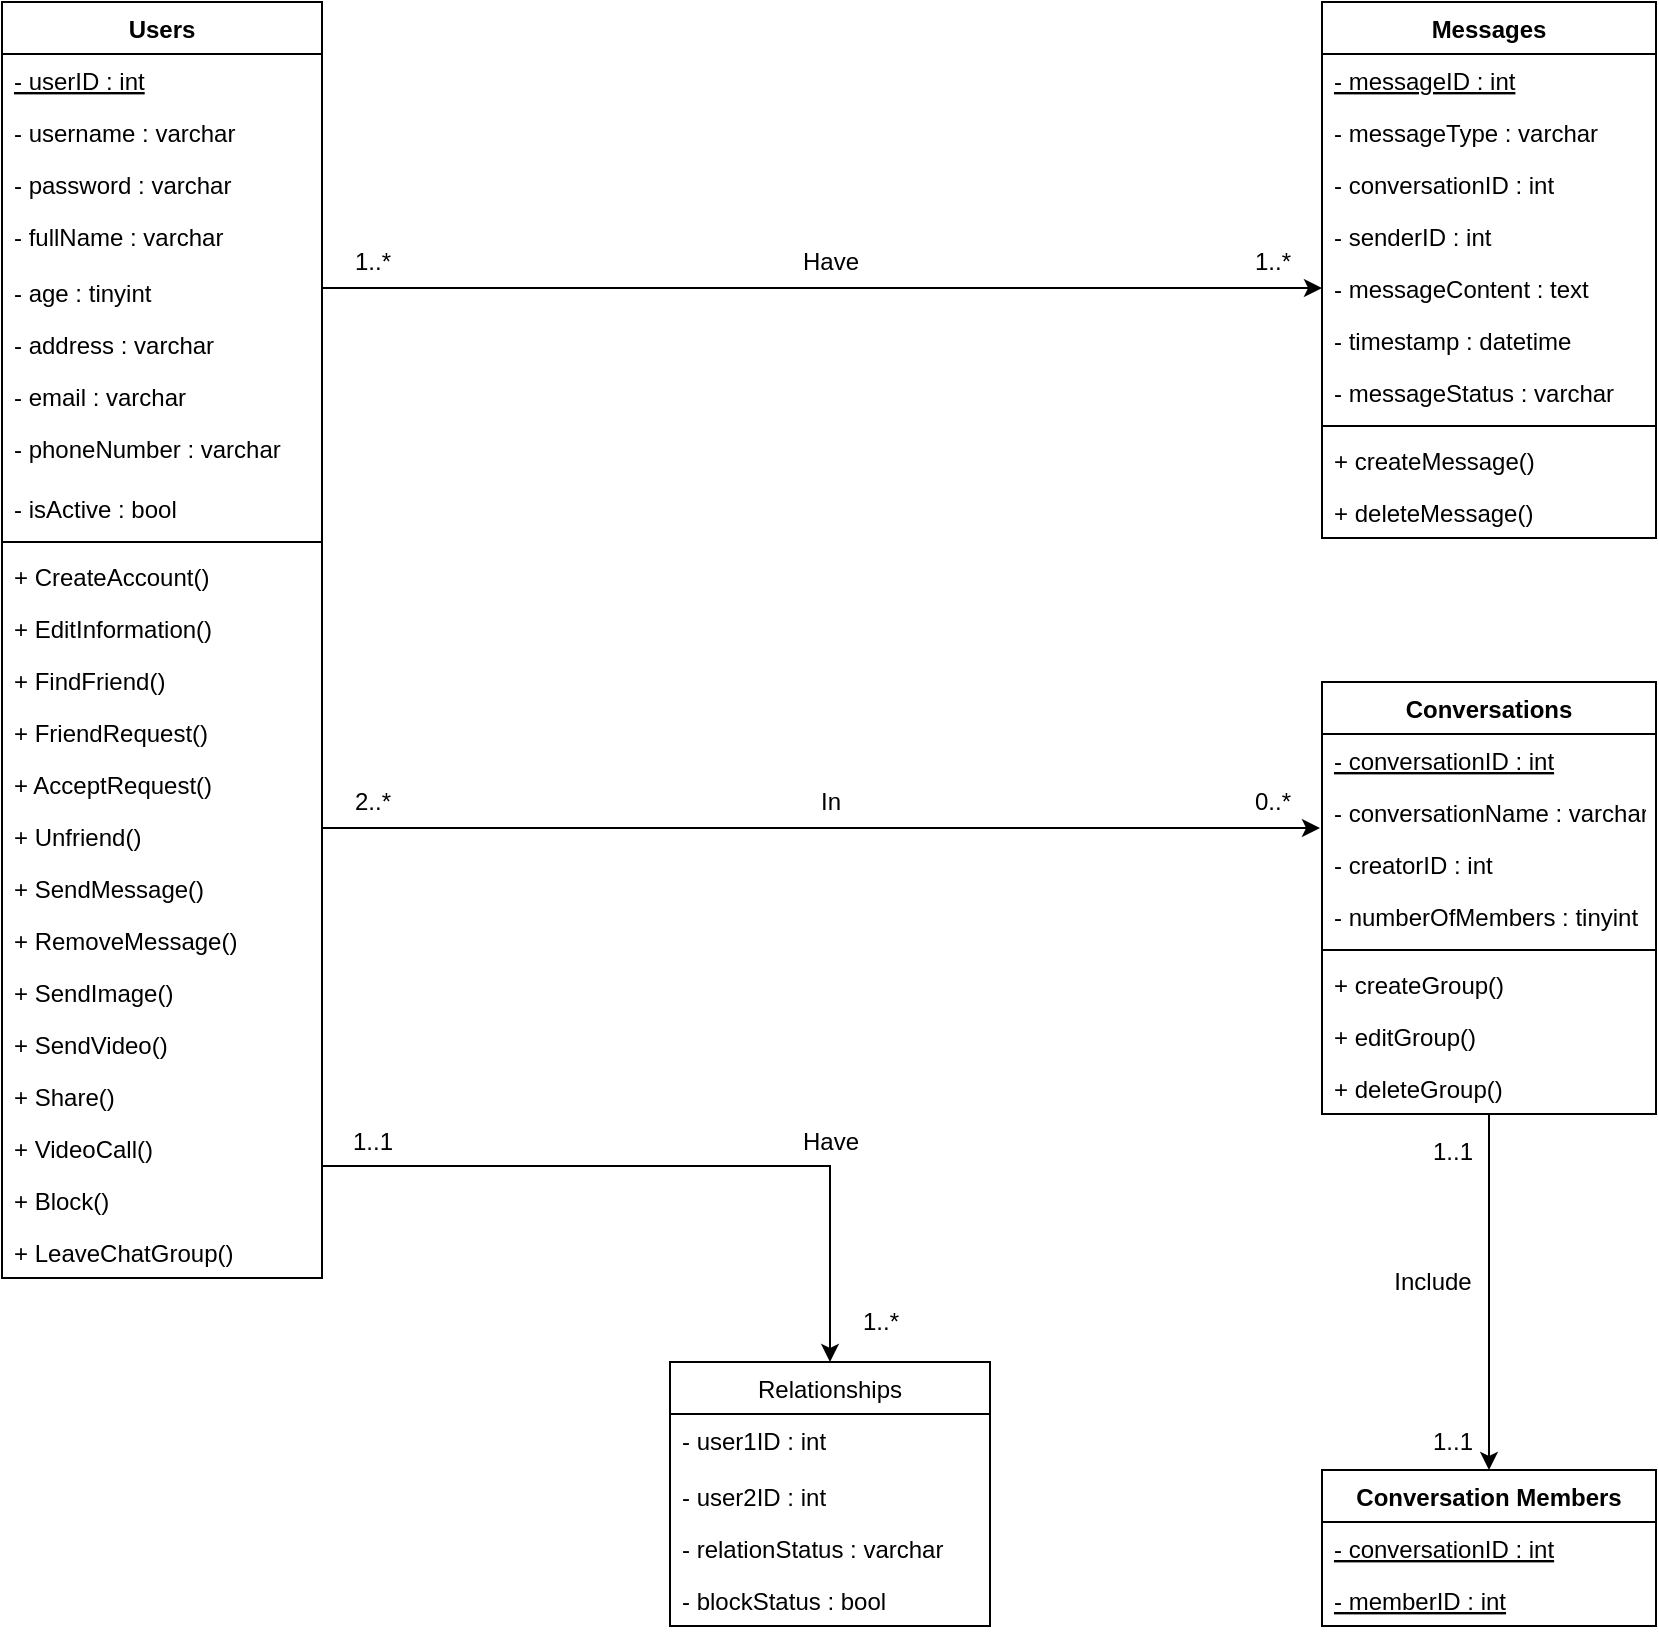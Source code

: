 <mxfile version="12.7.4" type="google"><diagram id="C5RBs43oDa-KdzZeNtuy" name="Page-1"><mxGraphModel dx="1038" dy="526" grid="1" gridSize="10" guides="1" tooltips="1" connect="1" arrows="1" fold="1" page="1" pageScale="1" pageWidth="827" pageHeight="1169" math="0" shadow="0"><root><mxCell id="WIyWlLk6GJQsqaUBKTNV-0"/><mxCell id="WIyWlLk6GJQsqaUBKTNV-1" parent="WIyWlLk6GJQsqaUBKTNV-0"/><mxCell id="VGUKHmXLUvBfdCZ7_Sph-4" value="Users" style="swimlane;fontStyle=1;align=center;verticalAlign=top;childLayout=stackLayout;horizontal=1;startSize=26;horizontalStack=0;resizeParent=1;resizeParentMax=0;resizeLast=0;collapsible=1;marginBottom=0;" parent="WIyWlLk6GJQsqaUBKTNV-1" vertex="1"><mxGeometry width="160" height="638" as="geometry"><mxRectangle width="70" height="26" as="alternateBounds"/></mxGeometry></mxCell><mxCell id="VGUKHmXLUvBfdCZ7_Sph-5" value="- userID : int" style="text;strokeColor=none;fillColor=none;align=left;verticalAlign=top;spacingLeft=4;spacingRight=4;overflow=hidden;rotatable=0;points=[[0,0.5],[1,0.5]];portConstraint=eastwest;fontStyle=4;" parent="VGUKHmXLUvBfdCZ7_Sph-4" vertex="1"><mxGeometry y="26" width="160" height="26" as="geometry"/></mxCell><mxCell id="VGUKHmXLUvBfdCZ7_Sph-8" value="- username : varchar" style="text;strokeColor=none;fillColor=none;align=left;verticalAlign=top;spacingLeft=4;spacingRight=4;overflow=hidden;rotatable=0;points=[[0,0.5],[1,0.5]];portConstraint=eastwest;" parent="VGUKHmXLUvBfdCZ7_Sph-4" vertex="1"><mxGeometry y="52" width="160" height="26" as="geometry"/></mxCell><mxCell id="VGUKHmXLUvBfdCZ7_Sph-9" value="- password : varchar" style="text;strokeColor=none;fillColor=none;align=left;verticalAlign=top;spacingLeft=4;spacingRight=4;overflow=hidden;rotatable=0;points=[[0,0.5],[1,0.5]];portConstraint=eastwest;" parent="VGUKHmXLUvBfdCZ7_Sph-4" vertex="1"><mxGeometry y="78" width="160" height="26" as="geometry"/></mxCell><mxCell id="VGUKHmXLUvBfdCZ7_Sph-10" value="- fullName : varchar" style="text;strokeColor=none;fillColor=none;align=left;verticalAlign=top;spacingLeft=4;spacingRight=4;overflow=hidden;rotatable=0;points=[[0,0.5],[1,0.5]];portConstraint=eastwest;" parent="VGUKHmXLUvBfdCZ7_Sph-4" vertex="1"><mxGeometry y="104" width="160" height="28" as="geometry"/></mxCell><mxCell id="QakS2AksyViI2hFQ-Z2l-1" value="- age : tinyint" style="text;strokeColor=none;fillColor=none;align=left;verticalAlign=top;spacingLeft=4;spacingRight=4;overflow=hidden;rotatable=0;points=[[0,0.5],[1,0.5]];portConstraint=eastwest;" parent="VGUKHmXLUvBfdCZ7_Sph-4" vertex="1"><mxGeometry y="132" width="160" height="26" as="geometry"/></mxCell><mxCell id="QakS2AksyViI2hFQ-Z2l-2" value="- address : varchar" style="text;strokeColor=none;fillColor=none;align=left;verticalAlign=top;spacingLeft=4;spacingRight=4;overflow=hidden;rotatable=0;points=[[0,0.5],[1,0.5]];portConstraint=eastwest;" parent="VGUKHmXLUvBfdCZ7_Sph-4" vertex="1"><mxGeometry y="158" width="160" height="26" as="geometry"/></mxCell><mxCell id="VGUKHmXLUvBfdCZ7_Sph-12" value="- email : varchar" style="text;strokeColor=none;fillColor=none;align=left;verticalAlign=top;spacingLeft=4;spacingRight=4;overflow=hidden;rotatable=0;points=[[0,0.5],[1,0.5]];portConstraint=eastwest;" parent="VGUKHmXLUvBfdCZ7_Sph-4" vertex="1"><mxGeometry y="184" width="160" height="26" as="geometry"/></mxCell><mxCell id="QakS2AksyViI2hFQ-Z2l-9" value="- phoneNumber : varchar" style="text;strokeColor=none;fillColor=none;align=left;verticalAlign=top;spacingLeft=4;spacingRight=4;overflow=hidden;rotatable=0;points=[[0,0.5],[1,0.5]];portConstraint=eastwest;" parent="VGUKHmXLUvBfdCZ7_Sph-4" vertex="1"><mxGeometry y="210" width="160" height="30" as="geometry"/></mxCell><mxCell id="VGUKHmXLUvBfdCZ7_Sph-27" value="- isActive : bool" style="text;strokeColor=none;fillColor=none;align=left;verticalAlign=top;spacingLeft=4;spacingRight=4;overflow=hidden;rotatable=0;points=[[0,0.5],[1,0.5]];portConstraint=eastwest;" parent="VGUKHmXLUvBfdCZ7_Sph-4" vertex="1"><mxGeometry y="240" width="160" height="26" as="geometry"/></mxCell><mxCell id="VGUKHmXLUvBfdCZ7_Sph-6" value="" style="line;strokeWidth=1;fillColor=none;align=left;verticalAlign=middle;spacingTop=-1;spacingLeft=3;spacingRight=3;rotatable=0;labelPosition=right;points=[];portConstraint=eastwest;" parent="VGUKHmXLUvBfdCZ7_Sph-4" vertex="1"><mxGeometry y="266" width="160" height="8" as="geometry"/></mxCell><mxCell id="VGUKHmXLUvBfdCZ7_Sph-7" value="+ CreateAccount() " style="text;strokeColor=none;fillColor=none;align=left;verticalAlign=top;spacingLeft=4;spacingRight=4;overflow=hidden;rotatable=0;points=[[0,0.5],[1,0.5]];portConstraint=eastwest;" parent="VGUKHmXLUvBfdCZ7_Sph-4" vertex="1"><mxGeometry y="274" width="160" height="26" as="geometry"/></mxCell><mxCell id="VGUKHmXLUvBfdCZ7_Sph-14" value="+ EditInformation() " style="text;strokeColor=none;fillColor=none;align=left;verticalAlign=top;spacingLeft=4;spacingRight=4;overflow=hidden;rotatable=0;points=[[0,0.5],[1,0.5]];portConstraint=eastwest;" parent="VGUKHmXLUvBfdCZ7_Sph-4" vertex="1"><mxGeometry y="300" width="160" height="26" as="geometry"/></mxCell><mxCell id="VGUKHmXLUvBfdCZ7_Sph-33" value="+ FindFriend()" style="text;strokeColor=none;fillColor=none;align=left;verticalAlign=top;spacingLeft=4;spacingRight=4;overflow=hidden;rotatable=0;points=[[0,0.5],[1,0.5]];portConstraint=eastwest;" parent="VGUKHmXLUvBfdCZ7_Sph-4" vertex="1"><mxGeometry y="326" width="160" height="26" as="geometry"/></mxCell><mxCell id="VGUKHmXLUvBfdCZ7_Sph-17" value="+ FriendRequest() " style="text;strokeColor=none;fillColor=none;align=left;verticalAlign=top;spacingLeft=4;spacingRight=4;overflow=hidden;rotatable=0;points=[[0,0.5],[1,0.5]];portConstraint=eastwest;" parent="VGUKHmXLUvBfdCZ7_Sph-4" vertex="1"><mxGeometry y="352" width="160" height="26" as="geometry"/></mxCell><mxCell id="KlmPpr_t6gtnKIBI0vlH-2" value="+ AcceptRequest()" style="text;strokeColor=none;fillColor=none;align=left;verticalAlign=top;spacingLeft=4;spacingRight=4;overflow=hidden;rotatable=0;points=[[0,0.5],[1,0.5]];portConstraint=eastwest;" parent="VGUKHmXLUvBfdCZ7_Sph-4" vertex="1"><mxGeometry y="378" width="160" height="26" as="geometry"/></mxCell><mxCell id="VGUKHmXLUvBfdCZ7_Sph-23" value="+ Unfriend()" style="text;strokeColor=none;fillColor=none;align=left;verticalAlign=top;spacingLeft=4;spacingRight=4;overflow=hidden;rotatable=0;points=[[0,0.5],[1,0.5]];portConstraint=eastwest;" parent="VGUKHmXLUvBfdCZ7_Sph-4" vertex="1"><mxGeometry y="404" width="160" height="26" as="geometry"/></mxCell><mxCell id="VGUKHmXLUvBfdCZ7_Sph-15" value="+ SendMessage()" style="text;strokeColor=none;fillColor=none;align=left;verticalAlign=top;spacingLeft=4;spacingRight=4;overflow=hidden;rotatable=0;points=[[0,0.5],[1,0.5]];portConstraint=eastwest;" parent="VGUKHmXLUvBfdCZ7_Sph-4" vertex="1"><mxGeometry y="430" width="160" height="26" as="geometry"/></mxCell><mxCell id="VGUKHmXLUvBfdCZ7_Sph-16" value="+ RemoveMessage()" style="text;strokeColor=none;fillColor=none;align=left;verticalAlign=top;spacingLeft=4;spacingRight=4;overflow=hidden;rotatable=0;points=[[0,0.5],[1,0.5]];portConstraint=eastwest;" parent="VGUKHmXLUvBfdCZ7_Sph-4" vertex="1"><mxGeometry y="456" width="160" height="26" as="geometry"/></mxCell><mxCell id="VGUKHmXLUvBfdCZ7_Sph-30" value="+ SendImage()" style="text;strokeColor=none;fillColor=none;align=left;verticalAlign=top;spacingLeft=4;spacingRight=4;overflow=hidden;rotatable=0;points=[[0,0.5],[1,0.5]];portConstraint=eastwest;" parent="VGUKHmXLUvBfdCZ7_Sph-4" vertex="1"><mxGeometry y="482" width="160" height="26" as="geometry"/></mxCell><mxCell id="VGUKHmXLUvBfdCZ7_Sph-32" value="+ SendVideo()" style="text;strokeColor=none;fillColor=none;align=left;verticalAlign=top;spacingLeft=4;spacingRight=4;overflow=hidden;rotatable=0;points=[[0,0.5],[1,0.5]];portConstraint=eastwest;" parent="VGUKHmXLUvBfdCZ7_Sph-4" vertex="1"><mxGeometry y="508" width="160" height="26" as="geometry"/></mxCell><mxCell id="VGUKHmXLUvBfdCZ7_Sph-21" value="+ Share()" style="text;strokeColor=none;fillColor=none;align=left;verticalAlign=top;spacingLeft=4;spacingRight=4;overflow=hidden;rotatable=0;points=[[0,0.5],[1,0.5]];portConstraint=eastwest;" parent="VGUKHmXLUvBfdCZ7_Sph-4" vertex="1"><mxGeometry y="534" width="160" height="26" as="geometry"/></mxCell><mxCell id="VGUKHmXLUvBfdCZ7_Sph-34" value="+ VideoCall() " style="text;strokeColor=none;fillColor=none;align=left;verticalAlign=top;spacingLeft=4;spacingRight=4;overflow=hidden;rotatable=0;points=[[0,0.5],[1,0.5]];portConstraint=eastwest;" parent="VGUKHmXLUvBfdCZ7_Sph-4" vertex="1"><mxGeometry y="560" width="160" height="26" as="geometry"/></mxCell><mxCell id="VGUKHmXLUvBfdCZ7_Sph-36" value="+ Block()" style="text;strokeColor=none;fillColor=none;align=left;verticalAlign=top;spacingLeft=4;spacingRight=4;overflow=hidden;rotatable=0;points=[[0,0.5],[1,0.5]];portConstraint=eastwest;" parent="VGUKHmXLUvBfdCZ7_Sph-4" vertex="1"><mxGeometry y="586" width="160" height="26" as="geometry"/></mxCell><mxCell id="r3ix5xO48ENUAizz9xUp-10" value="+ LeaveChatGroup()" style="text;strokeColor=none;fillColor=none;align=left;verticalAlign=top;spacingLeft=4;spacingRight=4;overflow=hidden;rotatable=0;points=[[0,0.5],[1,0.5]];portConstraint=eastwest;" parent="VGUKHmXLUvBfdCZ7_Sph-4" vertex="1"><mxGeometry y="612" width="160" height="26" as="geometry"/></mxCell><mxCell id="VGUKHmXLUvBfdCZ7_Sph-18" value="Messages" style="swimlane;fontStyle=1;align=center;verticalAlign=top;childLayout=stackLayout;horizontal=1;startSize=26;horizontalStack=0;resizeParent=1;resizeParentMax=0;resizeLast=0;collapsible=1;marginBottom=0;" parent="WIyWlLk6GJQsqaUBKTNV-1" vertex="1"><mxGeometry x="660" width="167" height="268" as="geometry"/></mxCell><mxCell id="VGUKHmXLUvBfdCZ7_Sph-19" value="- messageID : int" style="text;strokeColor=none;fillColor=none;align=left;verticalAlign=top;spacingLeft=4;spacingRight=4;overflow=hidden;rotatable=0;points=[[0,0.5],[1,0.5]];portConstraint=eastwest;fontStyle=4" parent="VGUKHmXLUvBfdCZ7_Sph-18" vertex="1"><mxGeometry y="26" width="167" height="26" as="geometry"/></mxCell><mxCell id="9WaXZYhyWczQwd0knGeh-0" value="- messageType : varchar" style="text;strokeColor=none;fillColor=none;align=left;verticalAlign=top;spacingLeft=4;spacingRight=4;overflow=hidden;rotatable=0;points=[[0,0.5],[1,0.5]];portConstraint=eastwest;" parent="VGUKHmXLUvBfdCZ7_Sph-18" vertex="1"><mxGeometry y="52" width="167" height="26" as="geometry"/></mxCell><mxCell id="0cdu4Js2ShBEPzwx3Xlv-14" value="- conversationID : int" style="text;strokeColor=none;fillColor=none;align=left;verticalAlign=top;spacingLeft=4;spacingRight=4;overflow=hidden;rotatable=0;points=[[0,0.5],[1,0.5]];portConstraint=eastwest;" parent="VGUKHmXLUvBfdCZ7_Sph-18" vertex="1"><mxGeometry y="78" width="167" height="26" as="geometry"/></mxCell><mxCell id="0cdu4Js2ShBEPzwx3Xlv-13" value="- senderID : int" style="text;strokeColor=none;fillColor=none;align=left;verticalAlign=top;spacingLeft=4;spacingRight=4;overflow=hidden;rotatable=0;points=[[0,0.5],[1,0.5]];portConstraint=eastwest;" parent="VGUKHmXLUvBfdCZ7_Sph-18" vertex="1"><mxGeometry y="104" width="167" height="26" as="geometry"/></mxCell><mxCell id="VGUKHmXLUvBfdCZ7_Sph-24" value="- messageContent : text" style="text;strokeColor=none;fillColor=none;align=left;verticalAlign=top;spacingLeft=4;spacingRight=4;overflow=hidden;rotatable=0;points=[[0,0.5],[1,0.5]];portConstraint=eastwest;" parent="VGUKHmXLUvBfdCZ7_Sph-18" vertex="1"><mxGeometry y="130" width="167" height="26" as="geometry"/></mxCell><mxCell id="VGUKHmXLUvBfdCZ7_Sph-29" value="- timestamp : datetime" style="text;strokeColor=none;fillColor=none;align=left;verticalAlign=top;spacingLeft=4;spacingRight=4;overflow=hidden;rotatable=0;points=[[0,0.5],[1,0.5]];portConstraint=eastwest;" parent="VGUKHmXLUvBfdCZ7_Sph-18" vertex="1"><mxGeometry y="156" width="167" height="26" as="geometry"/></mxCell><mxCell id="VGUKHmXLUvBfdCZ7_Sph-31" value="- messageStatus : varchar" style="text;strokeColor=none;fillColor=none;align=left;verticalAlign=top;spacingLeft=4;spacingRight=4;overflow=hidden;rotatable=0;points=[[0,0.5],[1,0.5]];portConstraint=eastwest;" parent="VGUKHmXLUvBfdCZ7_Sph-18" vertex="1"><mxGeometry y="182" width="167" height="26" as="geometry"/></mxCell><mxCell id="VGUKHmXLUvBfdCZ7_Sph-20" value="" style="line;strokeWidth=1;fillColor=none;align=left;verticalAlign=middle;spacingTop=-1;spacingLeft=3;spacingRight=3;rotatable=0;labelPosition=right;points=[];portConstraint=eastwest;" parent="VGUKHmXLUvBfdCZ7_Sph-18" vertex="1"><mxGeometry y="208" width="167" height="8" as="geometry"/></mxCell><mxCell id="VGUKHmXLUvBfdCZ7_Sph-47" value="+ createMessage()" style="text;strokeColor=none;fillColor=none;align=left;verticalAlign=top;spacingLeft=4;spacingRight=4;overflow=hidden;rotatable=0;points=[[0,0.5],[1,0.5]];portConstraint=eastwest;" parent="VGUKHmXLUvBfdCZ7_Sph-18" vertex="1"><mxGeometry y="216" width="167" height="26" as="geometry"/></mxCell><mxCell id="VGUKHmXLUvBfdCZ7_Sph-48" value="+ deleteMessage()" style="text;strokeColor=none;fillColor=none;align=left;verticalAlign=top;spacingLeft=4;spacingRight=4;overflow=hidden;rotatable=0;points=[[0,0.5],[1,0.5]];portConstraint=eastwest;" parent="VGUKHmXLUvBfdCZ7_Sph-18" vertex="1"><mxGeometry y="242" width="167" height="26" as="geometry"/></mxCell><mxCell id="r3ix5xO48ENUAizz9xUp-7" value="0..*" style="text;html=1;align=center;verticalAlign=middle;resizable=0;points=[];autosize=1;" parent="WIyWlLk6GJQsqaUBKTNV-1" vertex="1"><mxGeometry x="620" y="390" width="30" height="20" as="geometry"/></mxCell><mxCell id="r3ix5xO48ENUAizz9xUp-8" value="2..*" style="text;html=1;align=center;verticalAlign=middle;resizable=0;points=[];autosize=1;" parent="WIyWlLk6GJQsqaUBKTNV-1" vertex="1"><mxGeometry x="170" y="390" width="30" height="20" as="geometry"/></mxCell><mxCell id="r3ix5xO48ENUAizz9xUp-9" value="In" style="text;html=1;align=center;verticalAlign=middle;resizable=0;points=[];autosize=1;" parent="WIyWlLk6GJQsqaUBKTNV-1" vertex="1"><mxGeometry x="404" y="390" width="20" height="20" as="geometry"/></mxCell><mxCell id="0cdu4Js2ShBEPzwx3Xlv-1" value="Conversation Members" style="swimlane;fontStyle=1;align=center;verticalAlign=top;childLayout=stackLayout;horizontal=1;startSize=26;horizontalStack=0;resizeParent=1;resizeParentMax=0;resizeLast=0;collapsible=1;marginBottom=0;" parent="WIyWlLk6GJQsqaUBKTNV-1" vertex="1"><mxGeometry x="660" y="734" width="167" height="78" as="geometry"/></mxCell><mxCell id="0cdu4Js2ShBEPzwx3Xlv-2" value="- conversationID : int" style="text;strokeColor=none;fillColor=none;align=left;verticalAlign=top;spacingLeft=4;spacingRight=4;overflow=hidden;rotatable=0;points=[[0,0.5],[1,0.5]];portConstraint=eastwest;fontStyle=4" parent="0cdu4Js2ShBEPzwx3Xlv-1" vertex="1"><mxGeometry y="26" width="167" height="26" as="geometry"/></mxCell><mxCell id="0cdu4Js2ShBEPzwx3Xlv-3" value="- memberID : int" style="text;strokeColor=none;fillColor=none;align=left;verticalAlign=top;spacingLeft=4;spacingRight=4;overflow=hidden;rotatable=0;points=[[0,0.5],[1,0.5]];portConstraint=eastwest;fontStyle=4" parent="0cdu4Js2ShBEPzwx3Xlv-1" vertex="1"><mxGeometry y="52" width="167" height="26" as="geometry"/></mxCell><mxCell id="0cdu4Js2ShBEPzwx3Xlv-10" value="1..1" style="text;html=1;align=center;verticalAlign=middle;resizable=0;points=[];autosize=1;" parent="WIyWlLk6GJQsqaUBKTNV-1" vertex="1"><mxGeometry x="710" y="710" width="30" height="20" as="geometry"/></mxCell><mxCell id="0cdu4Js2ShBEPzwx3Xlv-11" value="1..1" style="text;html=1;align=center;verticalAlign=middle;resizable=0;points=[];autosize=1;" parent="WIyWlLk6GJQsqaUBKTNV-1" vertex="1"><mxGeometry x="710" y="565" width="30" height="20" as="geometry"/></mxCell><mxCell id="0cdu4Js2ShBEPzwx3Xlv-12" value="Include" style="text;html=1;align=center;verticalAlign=middle;resizable=0;points=[];autosize=1;" parent="WIyWlLk6GJQsqaUBKTNV-1" vertex="1"><mxGeometry x="690" y="630" width="50" height="20" as="geometry"/></mxCell><mxCell id="r3ix5xO48ENUAizz9xUp-0" value="Conversations" style="swimlane;fontStyle=1;align=center;verticalAlign=top;childLayout=stackLayout;horizontal=1;startSize=26;horizontalStack=0;resizeParent=1;resizeParentMax=0;resizeLast=0;collapsible=1;marginBottom=0;" parent="WIyWlLk6GJQsqaUBKTNV-1" vertex="1"><mxGeometry x="660" y="340" width="167" height="216" as="geometry"><mxRectangle x="667" y="338" width="100" height="26" as="alternateBounds"/></mxGeometry></mxCell><mxCell id="pDrUlnxUmw4xp2BWbkBG-6" value="- conversationID : int" style="text;strokeColor=none;fillColor=none;align=left;verticalAlign=top;spacingLeft=4;spacingRight=4;overflow=hidden;rotatable=0;points=[[0,0.5],[1,0.5]];portConstraint=eastwest;fontStyle=4" parent="r3ix5xO48ENUAizz9xUp-0" vertex="1"><mxGeometry y="26" width="167" height="26" as="geometry"/></mxCell><mxCell id="QakS2AksyViI2hFQ-Z2l-12" value="- conversationName : varchar" style="text;strokeColor=none;fillColor=none;align=left;verticalAlign=top;spacingLeft=4;spacingRight=4;overflow=hidden;rotatable=0;points=[[0,0.5],[1,0.5]];portConstraint=eastwest;" parent="r3ix5xO48ENUAizz9xUp-0" vertex="1"><mxGeometry y="52" width="167" height="26" as="geometry"/></mxCell><mxCell id="PiPV6uyKrP41DUvPjPrw-1" value="- creatorID : int" style="text;strokeColor=none;fillColor=none;align=left;verticalAlign=top;spacingLeft=4;spacingRight=4;overflow=hidden;rotatable=0;points=[[0,0.5],[1,0.5]];portConstraint=eastwest;" parent="r3ix5xO48ENUAizz9xUp-0" vertex="1"><mxGeometry y="78" width="167" height="26" as="geometry"/></mxCell><mxCell id="MvLlLt1xT2JBpebUfFJH-0" value="- numberOfMembers : tinyint" style="text;strokeColor=none;fillColor=none;align=left;verticalAlign=top;spacingLeft=4;spacingRight=4;overflow=hidden;rotatable=0;points=[[0,0.5],[1,0.5]];portConstraint=eastwest;" vertex="1" parent="r3ix5xO48ENUAizz9xUp-0"><mxGeometry y="104" width="167" height="26" as="geometry"/></mxCell><mxCell id="r3ix5xO48ENUAizz9xUp-2" value="" style="line;strokeWidth=1;fillColor=none;align=left;verticalAlign=middle;spacingTop=-1;spacingLeft=3;spacingRight=3;rotatable=0;labelPosition=right;points=[];portConstraint=eastwest;" parent="r3ix5xO48ENUAizz9xUp-0" vertex="1"><mxGeometry y="130" width="167" height="8" as="geometry"/></mxCell><mxCell id="VGUKHmXLUvBfdCZ7_Sph-22" value="+ createGroup()" style="text;strokeColor=none;fillColor=none;align=left;verticalAlign=top;spacingLeft=4;spacingRight=4;overflow=hidden;rotatable=0;points=[[0,0.5],[1,0.5]];portConstraint=eastwest;" parent="r3ix5xO48ENUAizz9xUp-0" vertex="1"><mxGeometry y="138" width="167" height="26" as="geometry"/></mxCell><mxCell id="0cdu4Js2ShBEPzwx3Xlv-5" value="+ editGroup()" style="text;strokeColor=none;fillColor=none;align=left;verticalAlign=top;spacingLeft=4;spacingRight=4;overflow=hidden;rotatable=0;points=[[0,0.5],[1,0.5]];portConstraint=eastwest;" parent="r3ix5xO48ENUAizz9xUp-0" vertex="1"><mxGeometry y="164" width="167" height="26" as="geometry"/></mxCell><mxCell id="r3ix5xO48ENUAizz9xUp-5" value="+ deleteGroup()" style="text;strokeColor=none;fillColor=none;align=left;verticalAlign=top;spacingLeft=4;spacingRight=4;overflow=hidden;rotatable=0;points=[[0,0.5],[1,0.5]];portConstraint=eastwest;" parent="r3ix5xO48ENUAizz9xUp-0" vertex="1"><mxGeometry y="190" width="167" height="26" as="geometry"/></mxCell><mxCell id="pDrUlnxUmw4xp2BWbkBG-17" style="edgeStyle=orthogonalEdgeStyle;rounded=0;orthogonalLoop=1;jettySize=auto;html=1;entryX=-0.006;entryY=0.808;entryDx=0;entryDy=0;entryPerimeter=0;strokeColor=#000000;exitX=1;exitY=0.5;exitDx=0;exitDy=0;" parent="WIyWlLk6GJQsqaUBKTNV-1" source="VGUKHmXLUvBfdCZ7_Sph-23" target="QakS2AksyViI2hFQ-Z2l-12" edge="1"><mxGeometry relative="1" as="geometry"><Array as="points"><mxPoint x="160" y="413"/></Array></mxGeometry></mxCell><mxCell id="pDrUlnxUmw4xp2BWbkBG-22" style="edgeStyle=orthogonalEdgeStyle;rounded=0;orthogonalLoop=1;jettySize=auto;html=1;entryX=0.5;entryY=0;entryDx=0;entryDy=0;strokeColor=#000000;exitX=0.5;exitY=1;exitDx=0;exitDy=0;" parent="WIyWlLk6GJQsqaUBKTNV-1" source="r3ix5xO48ENUAizz9xUp-0" target="0cdu4Js2ShBEPzwx3Xlv-1" edge="1"><mxGeometry relative="1" as="geometry"/></mxCell><mxCell id="pDrUlnxUmw4xp2BWbkBG-23" value="Relationships" style="swimlane;fontStyle=0;childLayout=stackLayout;horizontal=1;startSize=26;fillColor=none;horizontalStack=0;resizeParent=1;resizeParentMax=0;resizeLast=0;collapsible=1;marginBottom=0;" parent="WIyWlLk6GJQsqaUBKTNV-1" vertex="1"><mxGeometry x="334" y="680" width="160" height="132" as="geometry"/></mxCell><mxCell id="pDrUlnxUmw4xp2BWbkBG-24" value="- user1ID : int" style="text;strokeColor=none;fillColor=none;align=left;verticalAlign=top;spacingLeft=4;spacingRight=4;overflow=hidden;rotatable=0;points=[[0,0.5],[1,0.5]];portConstraint=eastwest;" parent="pDrUlnxUmw4xp2BWbkBG-23" vertex="1"><mxGeometry y="26" width="160" height="28" as="geometry"/></mxCell><mxCell id="pDrUlnxUmw4xp2BWbkBG-25" value="- user2ID : int" style="text;strokeColor=none;fillColor=none;align=left;verticalAlign=top;spacingLeft=4;spacingRight=4;overflow=hidden;rotatable=0;points=[[0,0.5],[1,0.5]];portConstraint=eastwest;" parent="pDrUlnxUmw4xp2BWbkBG-23" vertex="1"><mxGeometry y="54" width="160" height="26" as="geometry"/></mxCell><mxCell id="PiPV6uyKrP41DUvPjPrw-0" value="- relationStatus : varchar" style="text;strokeColor=none;fillColor=none;align=left;verticalAlign=top;spacingLeft=4;spacingRight=4;overflow=hidden;rotatable=0;points=[[0,0.5],[1,0.5]];portConstraint=eastwest;" parent="pDrUlnxUmw4xp2BWbkBG-23" vertex="1"><mxGeometry y="80" width="160" height="26" as="geometry"/></mxCell><mxCell id="pDrUlnxUmw4xp2BWbkBG-26" value="- blockStatus : bool" style="text;strokeColor=none;fillColor=none;align=left;verticalAlign=top;spacingLeft=4;spacingRight=4;overflow=hidden;rotatable=0;points=[[0,0.5],[1,0.5]];portConstraint=eastwest;" parent="pDrUlnxUmw4xp2BWbkBG-23" vertex="1"><mxGeometry y="106" width="160" height="26" as="geometry"/></mxCell><mxCell id="pDrUlnxUmw4xp2BWbkBG-29" style="edgeStyle=orthogonalEdgeStyle;rounded=0;orthogonalLoop=1;jettySize=auto;html=1;entryX=0.5;entryY=0;entryDx=0;entryDy=0;strokeColor=#000000;" parent="WIyWlLk6GJQsqaUBKTNV-1" target="pDrUlnxUmw4xp2BWbkBG-23" edge="1"><mxGeometry relative="1" as="geometry"><Array as="points"><mxPoint x="414" y="582"/></Array><mxPoint x="160" y="582" as="sourcePoint"/></mxGeometry></mxCell><mxCell id="pDrUlnxUmw4xp2BWbkBG-30" value="1..*" style="text;html=1;align=center;verticalAlign=middle;resizable=0;points=[];autosize=1;" parent="WIyWlLk6GJQsqaUBKTNV-1" vertex="1"><mxGeometry x="423.5" y="650" width="30" height="20" as="geometry"/></mxCell><mxCell id="pDrUlnxUmw4xp2BWbkBG-31" value="1..1" style="text;html=1;align=center;verticalAlign=middle;resizable=0;points=[];autosize=1;" parent="WIyWlLk6GJQsqaUBKTNV-1" vertex="1"><mxGeometry x="170" y="560" width="30" height="20" as="geometry"/></mxCell><mxCell id="pDrUlnxUmw4xp2BWbkBG-32" value="Have" style="text;html=1;align=center;verticalAlign=middle;resizable=0;points=[];autosize=1;" parent="WIyWlLk6GJQsqaUBKTNV-1" vertex="1"><mxGeometry x="394" y="560" width="40" height="20" as="geometry"/></mxCell><mxCell id="iO5eULWm4KpGy5C3V4Ew-0" style="edgeStyle=orthogonalEdgeStyle;rounded=0;orthogonalLoop=1;jettySize=auto;html=1;exitX=1;exitY=0.5;exitDx=0;exitDy=0;" parent="WIyWlLk6GJQsqaUBKTNV-1" source="QakS2AksyViI2hFQ-Z2l-1" edge="1"><mxGeometry relative="1" as="geometry"><mxPoint x="660" y="143" as="targetPoint"/><Array as="points"><mxPoint x="160" y="143"/></Array></mxGeometry></mxCell><mxCell id="iO5eULWm4KpGy5C3V4Ew-1" value="Have" style="text;html=1;align=center;verticalAlign=middle;resizable=0;points=[];autosize=1;" parent="WIyWlLk6GJQsqaUBKTNV-1" vertex="1"><mxGeometry x="394" y="120" width="40" height="20" as="geometry"/></mxCell><mxCell id="iO5eULWm4KpGy5C3V4Ew-2" value="1..*" style="text;html=1;align=center;verticalAlign=middle;resizable=0;points=[];autosize=1;" parent="WIyWlLk6GJQsqaUBKTNV-1" vertex="1"><mxGeometry x="170" y="120" width="30" height="20" as="geometry"/></mxCell><mxCell id="iO5eULWm4KpGy5C3V4Ew-3" value="1..*" style="text;html=1;align=center;verticalAlign=middle;resizable=0;points=[];autosize=1;" parent="WIyWlLk6GJQsqaUBKTNV-1" vertex="1"><mxGeometry x="620" y="120" width="30" height="20" as="geometry"/></mxCell></root></mxGraphModel></diagram></mxfile>